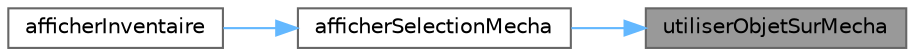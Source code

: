 digraph "utiliserObjetSurMecha"
{
 // LATEX_PDF_SIZE
  bgcolor="transparent";
  edge [fontname=Helvetica,fontsize=10,labelfontname=Helvetica,labelfontsize=10];
  node [fontname=Helvetica,fontsize=10,shape=box,height=0.2,width=0.4];
  rankdir="RL";
  Node1 [id="Node000001",label="utiliserObjetSurMecha",height=0.2,width=0.4,color="gray40", fillcolor="grey60", style="filled", fontcolor="black",tooltip="Utilise un objet de l'inventaire du joueur sur un Mécha donné."];
  Node1 -> Node2 [id="edge1_Node000001_Node000002",dir="back",color="steelblue1",style="solid",tooltip=" "];
  Node2 [id="Node000002",label="afficherSelectionMecha",height=0.2,width=0.4,color="grey40", fillcolor="white", style="filled",URL="$affichage_8c.html#a9519a3474a5b9ff0162efbc07d652b0c",tooltip="Affiche l'écran de sélection d'un Mécha pour utiliser un objet."];
  Node2 -> Node3 [id="edge2_Node000002_Node000003",dir="back",color="steelblue1",style="solid",tooltip=" "];
  Node3 [id="Node000003",label="afficherInventaire",height=0.2,width=0.4,color="grey40", fillcolor="white", style="filled",URL="$affichage_8c.html#a17c5a7569d3f699b38d5124f198e916a",tooltip="Affiche l'inventaire du joueur et permet d'utiliser certains objets."];
}
